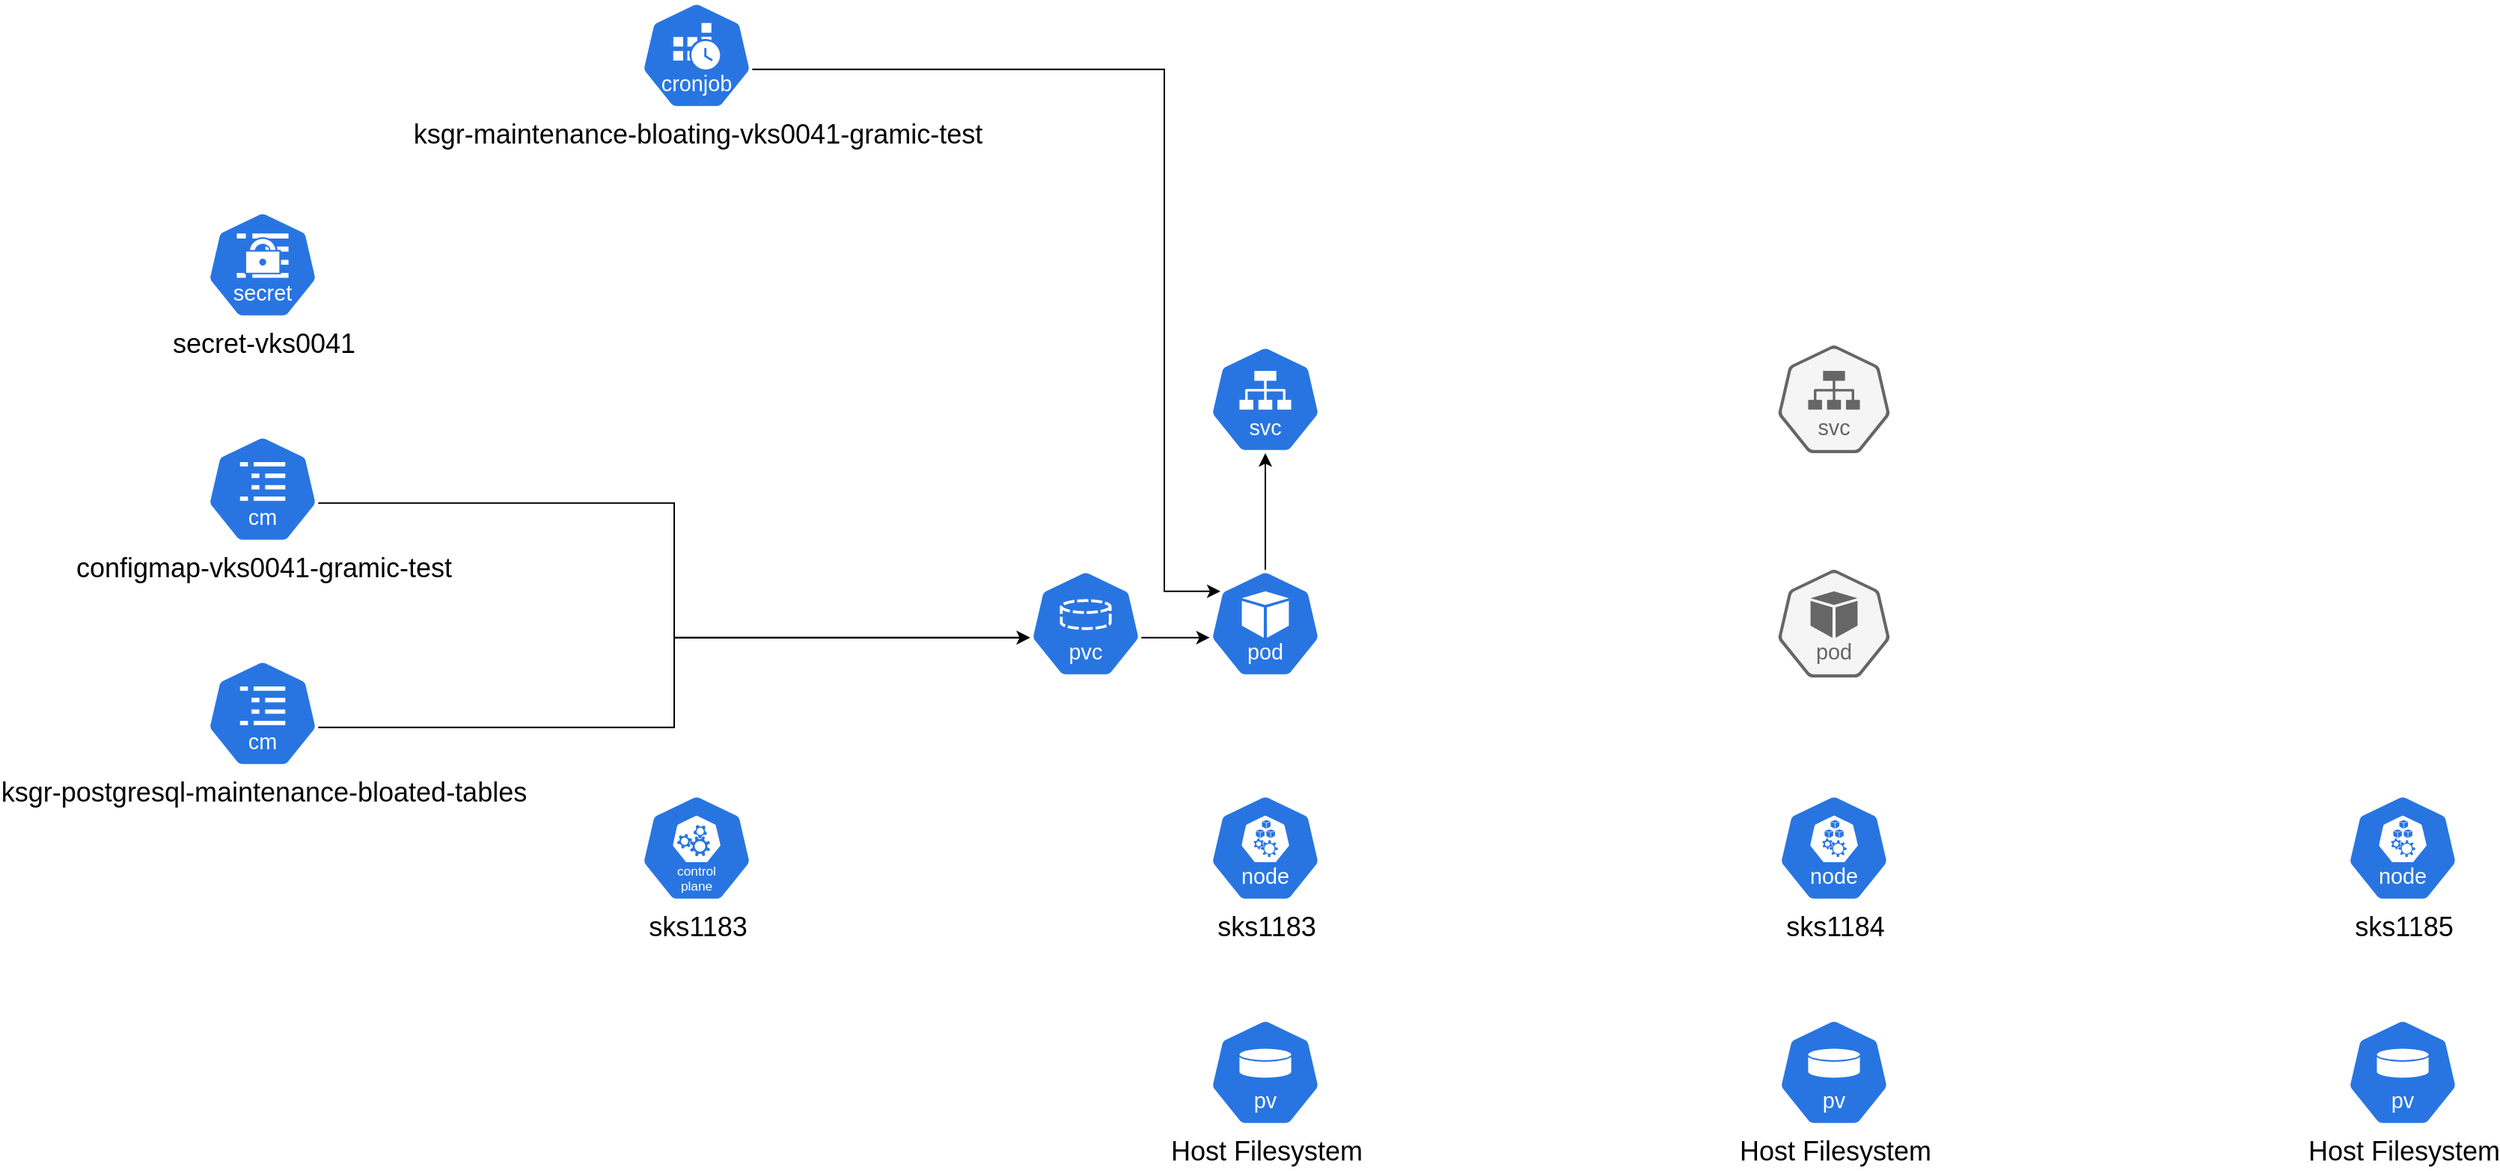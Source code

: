<mxfile version="23.1.5" type="device">
  <diagram name="Page-1" id="qObYsprDyhGVrBrnHBFh">
    <mxGraphModel dx="3034" dy="870" grid="1" gridSize="10" guides="1" tooltips="1" connect="1" arrows="1" fold="1" page="1" pageScale="1" pageWidth="1600" pageHeight="900" math="0" shadow="0">
      <root>
        <mxCell id="0" />
        <mxCell id="1" parent="0" />
        <mxCell id="z32-29mOoZv6lPMi1O10-8" value="secret-vks0041" style="aspect=fixed;sketch=0;html=1;dashed=0;whitespace=wrap;fillColor=#2875E2;strokeColor=#ffffff;points=[[0.005,0.63,0],[0.1,0.2,0],[0.9,0.2,0],[0.5,0,0],[0.995,0.63,0],[0.72,0.99,0],[0.5,1,0],[0.28,0.99,0]];shape=mxgraph.kubernetes.icon2;kubernetesLabel=1;prIcon=secret;labelPosition=center;verticalLabelPosition=bottom;align=center;verticalAlign=top;fontSize=18;" vertex="1" parent="1">
          <mxGeometry x="-60" y="160" width="75" height="72" as="geometry" />
        </mxCell>
        <mxCell id="z32-29mOoZv6lPMi1O10-9" value="" style="aspect=fixed;sketch=0;html=1;dashed=0;whitespace=wrap;fillColor=#2875E2;strokeColor=#ffffff;points=[[0.005,0.63,0],[0.1,0.2,0],[0.9,0.2,0],[0.5,0,0],[0.995,0.63,0],[0.72,0.99,0],[0.5,1,0],[0.28,0.99,0]];shape=mxgraph.kubernetes.icon2;kubernetesLabel=1;prIcon=pvc;labelPosition=center;verticalLabelPosition=bottom;align=center;verticalAlign=top;fontSize=18;" vertex="1" parent="1">
          <mxGeometry x="490" y="400" width="75" height="72" as="geometry" />
        </mxCell>
        <mxCell id="z32-29mOoZv6lPMi1O10-10" value="Host Filesystem" style="aspect=fixed;sketch=0;html=1;dashed=0;whitespace=wrap;fillColor=#2875E2;strokeColor=#ffffff;points=[[0.005,0.63,0],[0.1,0.2,0],[0.9,0.2,0],[0.5,0,0],[0.995,0.63,0],[0.72,0.99,0],[0.5,1,0],[0.28,0.99,0]];shape=mxgraph.kubernetes.icon2;kubernetesLabel=1;prIcon=pv;labelPosition=center;verticalLabelPosition=bottom;align=center;verticalAlign=top;fontSize=18;" vertex="1" parent="1">
          <mxGeometry x="610" y="700" width="75" height="72" as="geometry" />
        </mxCell>
        <mxCell id="z32-29mOoZv6lPMi1O10-11" value="sks1183" style="aspect=fixed;sketch=0;html=1;dashed=0;whitespace=wrap;fillColor=#2875E2;strokeColor=#ffffff;points=[[0.005,0.63,0],[0.1,0.2,0],[0.9,0.2,0],[0.5,0,0],[0.995,0.63,0],[0.72,0.99,0],[0.5,1,0],[0.28,0.99,0]];shape=mxgraph.kubernetes.icon2;kubernetesLabel=1;prIcon=node;verticalAlign=top;labelPosition=center;verticalLabelPosition=bottom;align=center;fontSize=18;" vertex="1" parent="1">
          <mxGeometry x="610" y="550" width="75" height="72" as="geometry" />
        </mxCell>
        <mxCell id="z32-29mOoZv6lPMi1O10-13" value="ksgr-maintenance-bloating-vks0041-gramic-test" style="aspect=fixed;sketch=0;html=1;dashed=0;whitespace=wrap;fillColor=#2875E2;strokeColor=#ffffff;points=[[0.005,0.63,0],[0.1,0.2,0],[0.9,0.2,0],[0.5,0,0],[0.995,0.63,0],[0.72,0.99,0],[0.5,1,0],[0.28,0.99,0]];shape=mxgraph.kubernetes.icon2;kubernetesLabel=1;prIcon=cronjob;labelPosition=center;verticalLabelPosition=bottom;align=center;verticalAlign=top;fontSize=18;" vertex="1" parent="1">
          <mxGeometry x="230" y="20" width="75" height="72" as="geometry" />
        </mxCell>
        <mxCell id="z32-29mOoZv6lPMi1O10-14" value="sks1184" style="aspect=fixed;sketch=0;html=1;dashed=0;whitespace=wrap;fillColor=#2875E2;strokeColor=#ffffff;points=[[0.005,0.63,0],[0.1,0.2,0],[0.9,0.2,0],[0.5,0,0],[0.995,0.63,0],[0.72,0.99,0],[0.5,1,0],[0.28,0.99,0]];shape=mxgraph.kubernetes.icon2;kubernetesLabel=1;prIcon=node;verticalAlign=top;labelPosition=center;verticalLabelPosition=bottom;align=center;fontSize=18;" vertex="1" parent="1">
          <mxGeometry x="990" y="550" width="75" height="72" as="geometry" />
        </mxCell>
        <mxCell id="z32-29mOoZv6lPMi1O10-15" value="sks1185" style="aspect=fixed;sketch=0;html=1;dashed=0;whitespace=wrap;fillColor=#2875E2;strokeColor=#ffffff;points=[[0.005,0.63,0],[0.1,0.2,0],[0.9,0.2,0],[0.5,0,0],[0.995,0.63,0],[0.72,0.99,0],[0.5,1,0],[0.28,0.99,0]];shape=mxgraph.kubernetes.icon2;kubernetesLabel=1;prIcon=node;verticalAlign=top;labelPosition=center;verticalLabelPosition=bottom;align=center;fontSize=18;" vertex="1" parent="1">
          <mxGeometry x="1370" y="550" width="75" height="72" as="geometry" />
        </mxCell>
        <mxCell id="z32-29mOoZv6lPMi1O10-17" value="ksgr-postgresql-maintenance-bloated-tables" style="aspect=fixed;sketch=0;html=1;dashed=0;whitespace=wrap;fillColor=#2875E2;strokeColor=#ffffff;points=[[0.005,0.63,0],[0.1,0.2,0],[0.9,0.2,0],[0.5,0,0],[0.995,0.63,0],[0.72,0.99,0],[0.5,1,0],[0.28,0.99,0]];shape=mxgraph.kubernetes.icon2;kubernetesLabel=1;prIcon=cm;fontSize=18;labelPosition=center;verticalLabelPosition=bottom;align=center;verticalAlign=top;" vertex="1" parent="1">
          <mxGeometry x="-60" y="460" width="75" height="72" as="geometry" />
        </mxCell>
        <mxCell id="z32-29mOoZv6lPMi1O10-18" value="Host Filesystem" style="aspect=fixed;sketch=0;html=1;dashed=0;whitespace=wrap;fillColor=#2875E2;strokeColor=#ffffff;points=[[0.005,0.63,0],[0.1,0.2,0],[0.9,0.2,0],[0.5,0,0],[0.995,0.63,0],[0.72,0.99,0],[0.5,1,0],[0.28,0.99,0]];shape=mxgraph.kubernetes.icon2;kubernetesLabel=1;prIcon=pv;labelPosition=center;verticalLabelPosition=bottom;align=center;verticalAlign=top;fontSize=18;" vertex="1" parent="1">
          <mxGeometry x="990" y="700" width="75" height="72" as="geometry" />
        </mxCell>
        <mxCell id="z32-29mOoZv6lPMi1O10-19" value="Host Filesystem" style="aspect=fixed;sketch=0;html=1;dashed=0;whitespace=wrap;fillColor=#2875E2;strokeColor=#ffffff;points=[[0.005,0.63,0],[0.1,0.2,0],[0.9,0.2,0],[0.5,0,0],[0.995,0.63,0],[0.72,0.99,0],[0.5,1,0],[0.28,0.99,0]];shape=mxgraph.kubernetes.icon2;kubernetesLabel=1;prIcon=pv;labelPosition=center;verticalLabelPosition=bottom;align=center;verticalAlign=top;fontSize=18;" vertex="1" parent="1">
          <mxGeometry x="1370" y="700" width="75" height="72" as="geometry" />
        </mxCell>
        <mxCell id="z32-29mOoZv6lPMi1O10-20" value="sks1183" style="aspect=fixed;sketch=0;html=1;dashed=0;whitespace=wrap;fillColor=#2875E2;strokeColor=#ffffff;points=[[0.005,0.63,0],[0.1,0.2,0],[0.9,0.2,0],[0.5,0,0],[0.995,0.63,0],[0.72,0.99,0],[0.5,1,0],[0.28,0.99,0]];shape=mxgraph.kubernetes.icon2;kubernetesLabel=1;prIcon=control_plane;fontSize=18;labelPosition=center;verticalLabelPosition=bottom;align=center;verticalAlign=top;" vertex="1" parent="1">
          <mxGeometry x="230" y="550" width="75" height="72" as="geometry" />
        </mxCell>
        <mxCell id="z32-29mOoZv6lPMi1O10-21" value="configmap-vks0041-gramic-test" style="aspect=fixed;sketch=0;html=1;dashed=0;whitespace=wrap;fillColor=#2875E2;strokeColor=#ffffff;points=[[0.005,0.63,0],[0.1,0.2,0],[0.9,0.2,0],[0.5,0,0],[0.995,0.63,0],[0.72,0.99,0],[0.5,1,0],[0.28,0.99,0]];shape=mxgraph.kubernetes.icon2;kubernetesLabel=1;prIcon=cm;fontSize=18;labelPosition=center;verticalLabelPosition=bottom;align=center;verticalAlign=top;" vertex="1" parent="1">
          <mxGeometry x="-60" y="310" width="75" height="72" as="geometry" />
        </mxCell>
        <mxCell id="z32-29mOoZv6lPMi1O10-23" style="edgeStyle=orthogonalEdgeStyle;rounded=0;orthogonalLoop=1;jettySize=auto;html=1;exitX=0.995;exitY=0.63;exitDx=0;exitDy=0;exitPerimeter=0;entryX=0.005;entryY=0.63;entryDx=0;entryDy=0;entryPerimeter=0;" edge="1" parent="1" source="z32-29mOoZv6lPMi1O10-17" target="z32-29mOoZv6lPMi1O10-9">
          <mxGeometry relative="1" as="geometry" />
        </mxCell>
        <mxCell id="z32-29mOoZv6lPMi1O10-24" style="edgeStyle=orthogonalEdgeStyle;rounded=0;orthogonalLoop=1;jettySize=auto;html=1;exitX=0.995;exitY=0.63;exitDx=0;exitDy=0;exitPerimeter=0;entryX=0.005;entryY=0.63;entryDx=0;entryDy=0;entryPerimeter=0;" edge="1" parent="1" source="z32-29mOoZv6lPMi1O10-21" target="z32-29mOoZv6lPMi1O10-9">
          <mxGeometry relative="1" as="geometry" />
        </mxCell>
        <mxCell id="z32-29mOoZv6lPMi1O10-25" value="" style="aspect=fixed;sketch=0;html=1;dashed=0;whitespace=wrap;fillColor=#2875E2;strokeColor=#ffffff;points=[[0.005,0.63,0],[0.1,0.2,0],[0.9,0.2,0],[0.5,0,0],[0.995,0.63,0],[0.72,0.99,0],[0.5,1,0],[0.28,0.99,0]];shape=mxgraph.kubernetes.icon2;kubernetesLabel=1;prIcon=pod;labelPosition=center;verticalLabelPosition=bottom;align=center;verticalAlign=top;fontSize=18;" vertex="1" parent="1">
          <mxGeometry x="610" y="400" width="75" height="72" as="geometry" />
        </mxCell>
        <mxCell id="z32-29mOoZv6lPMi1O10-26" style="edgeStyle=orthogonalEdgeStyle;rounded=0;orthogonalLoop=1;jettySize=auto;html=1;exitX=0.995;exitY=0.63;exitDx=0;exitDy=0;exitPerimeter=0;entryX=0.1;entryY=0.2;entryDx=0;entryDy=0;entryPerimeter=0;" edge="1" parent="1" source="z32-29mOoZv6lPMi1O10-13" target="z32-29mOoZv6lPMi1O10-25">
          <mxGeometry relative="1" as="geometry">
            <Array as="points">
              <mxPoint x="580" y="65" />
              <mxPoint x="580" y="414" />
            </Array>
          </mxGeometry>
        </mxCell>
        <mxCell id="z32-29mOoZv6lPMi1O10-27" style="edgeStyle=orthogonalEdgeStyle;rounded=0;orthogonalLoop=1;jettySize=auto;html=1;exitX=0.995;exitY=0.63;exitDx=0;exitDy=0;exitPerimeter=0;entryX=0.005;entryY=0.63;entryDx=0;entryDy=0;entryPerimeter=0;" edge="1" parent="1" source="z32-29mOoZv6lPMi1O10-9" target="z32-29mOoZv6lPMi1O10-25">
          <mxGeometry relative="1" as="geometry" />
        </mxCell>
        <mxCell id="z32-29mOoZv6lPMi1O10-28" value="" style="aspect=fixed;sketch=0;html=1;dashed=0;whitespace=wrap;fillColor=#2875E2;strokeColor=#ffffff;points=[[0.005,0.63,0],[0.1,0.2,0],[0.9,0.2,0],[0.5,0,0],[0.995,0.63,0],[0.72,0.99,0],[0.5,1,0],[0.28,0.99,0]];shape=mxgraph.kubernetes.icon2;kubernetesLabel=1;prIcon=svc;fontSize=18;labelPosition=center;verticalLabelPosition=bottom;align=center;verticalAlign=top;" vertex="1" parent="1">
          <mxGeometry x="610" y="250" width="75" height="72" as="geometry" />
        </mxCell>
        <mxCell id="z32-29mOoZv6lPMi1O10-29" style="edgeStyle=orthogonalEdgeStyle;rounded=0;orthogonalLoop=1;jettySize=auto;html=1;exitX=0.5;exitY=0;exitDx=0;exitDy=0;exitPerimeter=0;entryX=0.5;entryY=1;entryDx=0;entryDy=0;entryPerimeter=0;" edge="1" parent="1" source="z32-29mOoZv6lPMi1O10-25" target="z32-29mOoZv6lPMi1O10-28">
          <mxGeometry relative="1" as="geometry" />
        </mxCell>
        <mxCell id="z32-29mOoZv6lPMi1O10-31" value="" style="aspect=fixed;sketch=0;html=1;dashed=0;whitespace=wrap;fillColor=#f5f5f5;strokeColor=#666666;points=[[0.005,0.63,0],[0.1,0.2,0],[0.9,0.2,0],[0.5,0,0],[0.995,0.63,0],[0.72,0.99,0],[0.5,1,0],[0.28,0.99,0]];shape=mxgraph.kubernetes.icon2;kubernetesLabel=1;prIcon=pod;labelPosition=center;verticalLabelPosition=bottom;align=center;verticalAlign=top;fontSize=18;fontColor=#333333;" vertex="1" parent="1">
          <mxGeometry x="990" y="400" width="75" height="72" as="geometry" />
        </mxCell>
        <mxCell id="z32-29mOoZv6lPMi1O10-32" value="" style="aspect=fixed;sketch=0;html=1;dashed=1;whitespace=wrap;fillColor=#f5f5f5;strokeColor=#666666;points=[[0.005,0.63,0],[0.1,0.2,0],[0.9,0.2,0],[0.5,0,0],[0.995,0.63,0],[0.72,0.99,0],[0.5,1,0],[0.28,0.99,0]];shape=mxgraph.kubernetes.icon2;kubernetesLabel=1;prIcon=svc;fontSize=18;labelPosition=center;verticalLabelPosition=bottom;align=center;verticalAlign=top;dashPattern=8 8;strokeWidth=15;perimeterSpacing=14;fontColor=#333333;" vertex="1" parent="1">
          <mxGeometry x="990" y="250" width="75" height="72" as="geometry" />
        </mxCell>
      </root>
    </mxGraphModel>
  </diagram>
</mxfile>
